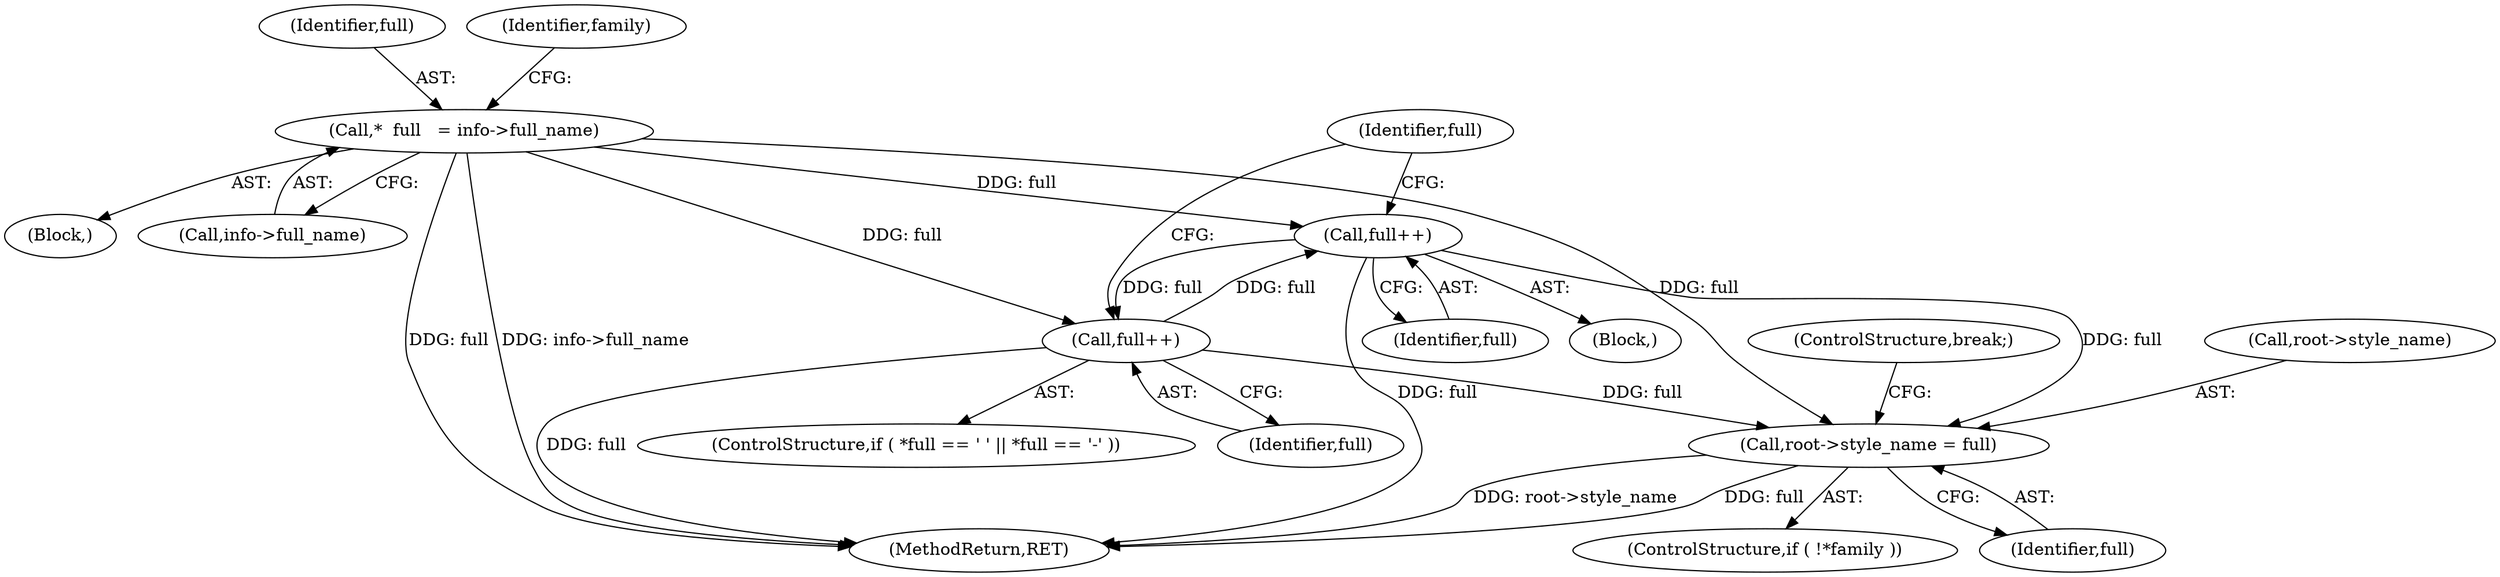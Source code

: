 digraph "0_savannah_42fcd6693ec7bd6ffc65ddc63e74287a65dda669@pointer" {
"1000322" [label="(Call,full++)"];
"1000295" [label="(Call,*  full   = info->full_name)"];
"1000336" [label="(Call,full++)"];
"1000322" [label="(Call,full++)"];
"1000357" [label="(Call,root->style_name = full)"];
"1000322" [label="(Call,full++)"];
"1000337" [label="(Identifier,full)"];
"1000297" [label="(Call,info->full_name)"];
"1000319" [label="(Block,)"];
"1000362" [label="(ControlStructure,break;)"];
"1000323" [label="(Identifier,full)"];
"1000295" [label="(Call,*  full   = info->full_name)"];
"1000336" [label="(Call,full++)"];
"1000357" [label="(Call,root->style_name = full)"];
"1000296" [label="(Identifier,full)"];
"1000434" [label="(MethodReturn,RET)"];
"1000302" [label="(Identifier,family)"];
"1000311" [label="(Identifier,full)"];
"1000326" [label="(ControlStructure,if ( *full == ' ' || *full == '-' ))"];
"1000353" [label="(ControlStructure,if ( !*family ))"];
"1000358" [label="(Call,root->style_name)"];
"1000293" [label="(Block,)"];
"1000361" [label="(Identifier,full)"];
"1000322" -> "1000319"  [label="AST: "];
"1000322" -> "1000323"  [label="CFG: "];
"1000323" -> "1000322"  [label="AST: "];
"1000311" -> "1000322"  [label="CFG: "];
"1000322" -> "1000434"  [label="DDG: full"];
"1000295" -> "1000322"  [label="DDG: full"];
"1000336" -> "1000322"  [label="DDG: full"];
"1000322" -> "1000336"  [label="DDG: full"];
"1000322" -> "1000357"  [label="DDG: full"];
"1000295" -> "1000293"  [label="AST: "];
"1000295" -> "1000297"  [label="CFG: "];
"1000296" -> "1000295"  [label="AST: "];
"1000297" -> "1000295"  [label="AST: "];
"1000302" -> "1000295"  [label="CFG: "];
"1000295" -> "1000434"  [label="DDG: info->full_name"];
"1000295" -> "1000434"  [label="DDG: full"];
"1000295" -> "1000336"  [label="DDG: full"];
"1000295" -> "1000357"  [label="DDG: full"];
"1000336" -> "1000326"  [label="AST: "];
"1000336" -> "1000337"  [label="CFG: "];
"1000337" -> "1000336"  [label="AST: "];
"1000311" -> "1000336"  [label="CFG: "];
"1000336" -> "1000434"  [label="DDG: full"];
"1000336" -> "1000357"  [label="DDG: full"];
"1000357" -> "1000353"  [label="AST: "];
"1000357" -> "1000361"  [label="CFG: "];
"1000358" -> "1000357"  [label="AST: "];
"1000361" -> "1000357"  [label="AST: "];
"1000362" -> "1000357"  [label="CFG: "];
"1000357" -> "1000434"  [label="DDG: full"];
"1000357" -> "1000434"  [label="DDG: root->style_name"];
}
